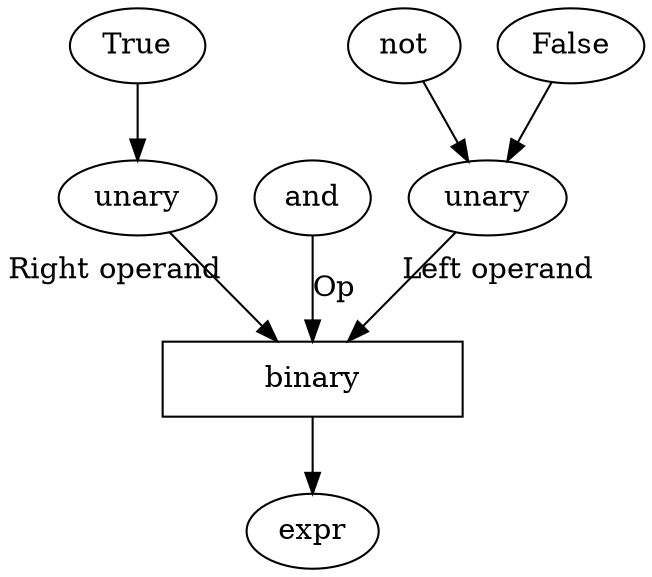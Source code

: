 digraph {
	0 [label=False]
	1 [label=True]
	2 [label=not]
	3 [label=and]
	4 [label=unary]
	5 [label=unary]
	6 [label=binary shape=box width=2]
	7 [label=expr]
	0 -> 4 [dir=forward]
	2 -> 4 [dir=forward]
	1 -> 5 [dir=forward]
	3 -> 6 [label=Op dir=forward]
	4 -> 6 [dir=forward xlabel="Left operand"]
	5 -> 6 [dir=forward xlabel="Right operand"]
	6 -> 7 [dir=forward]
}

